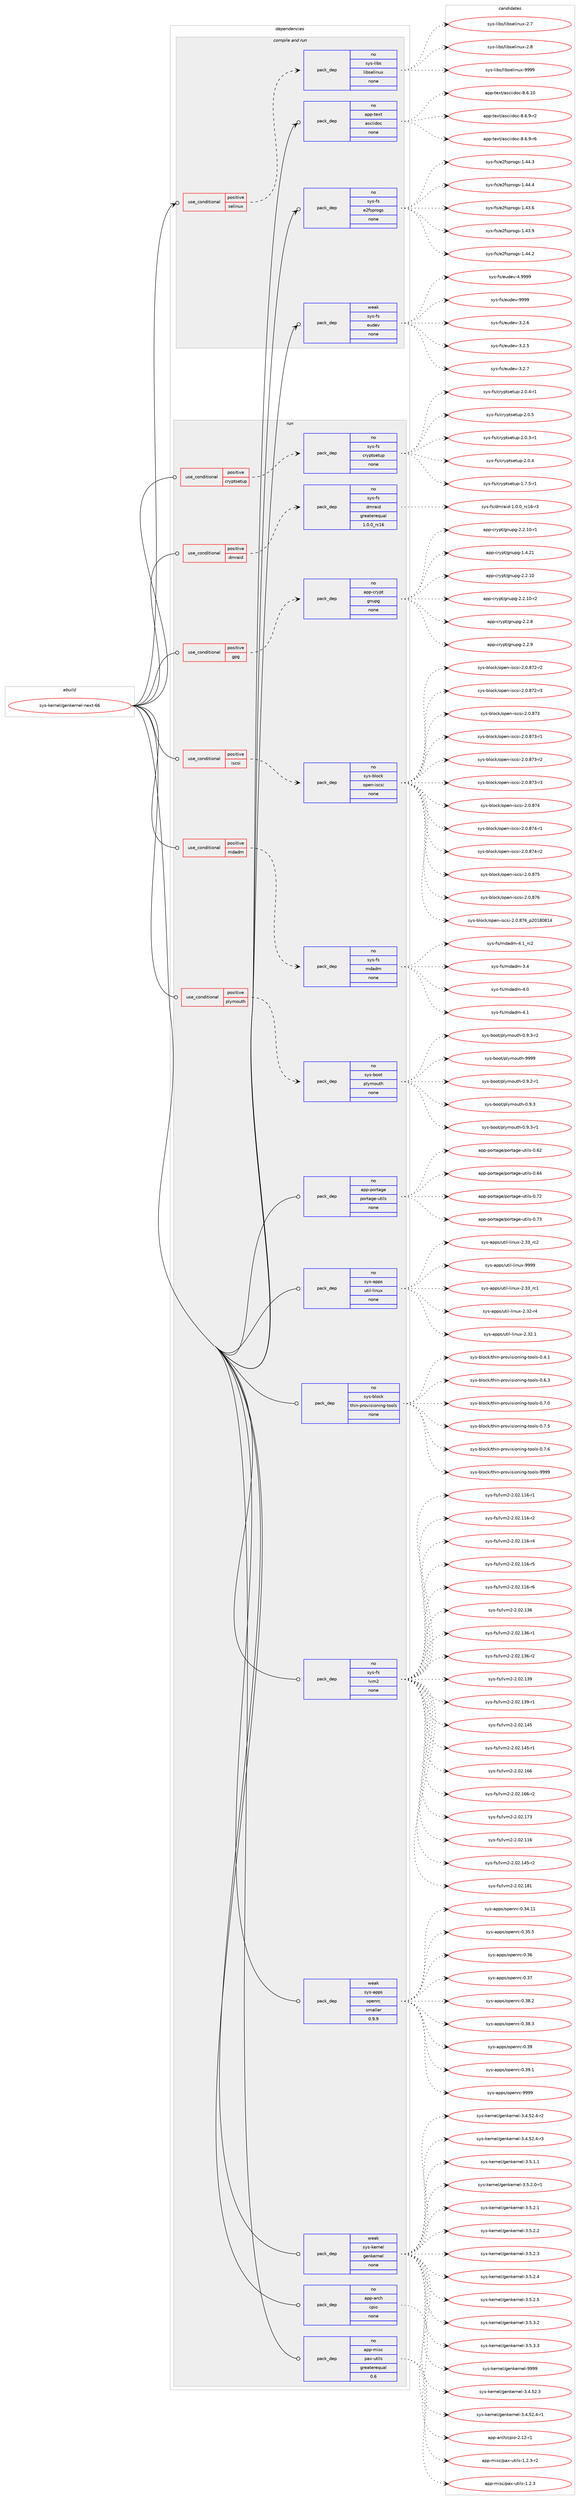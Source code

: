 digraph prolog {

# *************
# Graph options
# *************

newrank=true;
concentrate=true;
compound=true;
graph [rankdir=LR,fontname=Helvetica,fontsize=10,ranksep=1.5];#, ranksep=2.5, nodesep=0.2];
edge  [arrowhead=vee];
node  [fontname=Helvetica,fontsize=10];

# **********
# The ebuild
# **********

subgraph cluster_leftcol {
color=gray;
rank=same;
label=<<i>ebuild</i>>;
id [label="sys-kernel/genkernel-next-66", color=red, width=4, href="../sys-kernel/genkernel-next-66.svg"];
}

# ****************
# The dependencies
# ****************

subgraph cluster_midcol {
color=gray;
label=<<i>dependencies</i>>;
subgraph cluster_compile {
fillcolor="#eeeeee";
style=filled;
label=<<i>compile</i>>;
}
subgraph cluster_compileandrun {
fillcolor="#eeeeee";
style=filled;
label=<<i>compile and run</i>>;
subgraph cond1505 {
dependency8154 [label=<<TABLE BORDER="0" CELLBORDER="1" CELLSPACING="0" CELLPADDING="4"><TR><TD ROWSPAN="3" CELLPADDING="10">use_conditional</TD></TR><TR><TD>positive</TD></TR><TR><TD>selinux</TD></TR></TABLE>>, shape=none, color=red];
subgraph pack6444 {
dependency8155 [label=<<TABLE BORDER="0" CELLBORDER="1" CELLSPACING="0" CELLPADDING="4" WIDTH="220"><TR><TD ROWSPAN="6" CELLPADDING="30">pack_dep</TD></TR><TR><TD WIDTH="110">no</TD></TR><TR><TD>sys-libs</TD></TR><TR><TD>libselinux</TD></TR><TR><TD>none</TD></TR><TR><TD></TD></TR></TABLE>>, shape=none, color=blue];
}
dependency8154:e -> dependency8155:w [weight=20,style="dashed",arrowhead="vee"];
}
id:e -> dependency8154:w [weight=20,style="solid",arrowhead="odotvee"];
subgraph pack6445 {
dependency8156 [label=<<TABLE BORDER="0" CELLBORDER="1" CELLSPACING="0" CELLPADDING="4" WIDTH="220"><TR><TD ROWSPAN="6" CELLPADDING="30">pack_dep</TD></TR><TR><TD WIDTH="110">no</TD></TR><TR><TD>app-text</TD></TR><TR><TD>asciidoc</TD></TR><TR><TD>none</TD></TR><TR><TD></TD></TR></TABLE>>, shape=none, color=blue];
}
id:e -> dependency8156:w [weight=20,style="solid",arrowhead="odotvee"];
subgraph pack6446 {
dependency8157 [label=<<TABLE BORDER="0" CELLBORDER="1" CELLSPACING="0" CELLPADDING="4" WIDTH="220"><TR><TD ROWSPAN="6" CELLPADDING="30">pack_dep</TD></TR><TR><TD WIDTH="110">no</TD></TR><TR><TD>sys-fs</TD></TR><TR><TD>e2fsprogs</TD></TR><TR><TD>none</TD></TR><TR><TD></TD></TR></TABLE>>, shape=none, color=blue];
}
id:e -> dependency8157:w [weight=20,style="solid",arrowhead="odotvee"];
subgraph pack6447 {
dependency8158 [label=<<TABLE BORDER="0" CELLBORDER="1" CELLSPACING="0" CELLPADDING="4" WIDTH="220"><TR><TD ROWSPAN="6" CELLPADDING="30">pack_dep</TD></TR><TR><TD WIDTH="110">weak</TD></TR><TR><TD>sys-fs</TD></TR><TR><TD>eudev</TD></TR><TR><TD>none</TD></TR><TR><TD></TD></TR></TABLE>>, shape=none, color=blue];
}
id:e -> dependency8158:w [weight=20,style="solid",arrowhead="odotvee"];
}
subgraph cluster_run {
fillcolor="#eeeeee";
style=filled;
label=<<i>run</i>>;
subgraph cond1506 {
dependency8159 [label=<<TABLE BORDER="0" CELLBORDER="1" CELLSPACING="0" CELLPADDING="4"><TR><TD ROWSPAN="3" CELLPADDING="10">use_conditional</TD></TR><TR><TD>positive</TD></TR><TR><TD>cryptsetup</TD></TR></TABLE>>, shape=none, color=red];
subgraph pack6448 {
dependency8160 [label=<<TABLE BORDER="0" CELLBORDER="1" CELLSPACING="0" CELLPADDING="4" WIDTH="220"><TR><TD ROWSPAN="6" CELLPADDING="30">pack_dep</TD></TR><TR><TD WIDTH="110">no</TD></TR><TR><TD>sys-fs</TD></TR><TR><TD>cryptsetup</TD></TR><TR><TD>none</TD></TR><TR><TD></TD></TR></TABLE>>, shape=none, color=blue];
}
dependency8159:e -> dependency8160:w [weight=20,style="dashed",arrowhead="vee"];
}
id:e -> dependency8159:w [weight=20,style="solid",arrowhead="odot"];
subgraph cond1507 {
dependency8161 [label=<<TABLE BORDER="0" CELLBORDER="1" CELLSPACING="0" CELLPADDING="4"><TR><TD ROWSPAN="3" CELLPADDING="10">use_conditional</TD></TR><TR><TD>positive</TD></TR><TR><TD>dmraid</TD></TR></TABLE>>, shape=none, color=red];
subgraph pack6449 {
dependency8162 [label=<<TABLE BORDER="0" CELLBORDER="1" CELLSPACING="0" CELLPADDING="4" WIDTH="220"><TR><TD ROWSPAN="6" CELLPADDING="30">pack_dep</TD></TR><TR><TD WIDTH="110">no</TD></TR><TR><TD>sys-fs</TD></TR><TR><TD>dmraid</TD></TR><TR><TD>greaterequal</TD></TR><TR><TD>1.0.0_rc16</TD></TR></TABLE>>, shape=none, color=blue];
}
dependency8161:e -> dependency8162:w [weight=20,style="dashed",arrowhead="vee"];
}
id:e -> dependency8161:w [weight=20,style="solid",arrowhead="odot"];
subgraph cond1508 {
dependency8163 [label=<<TABLE BORDER="0" CELLBORDER="1" CELLSPACING="0" CELLPADDING="4"><TR><TD ROWSPAN="3" CELLPADDING="10">use_conditional</TD></TR><TR><TD>positive</TD></TR><TR><TD>gpg</TD></TR></TABLE>>, shape=none, color=red];
subgraph pack6450 {
dependency8164 [label=<<TABLE BORDER="0" CELLBORDER="1" CELLSPACING="0" CELLPADDING="4" WIDTH="220"><TR><TD ROWSPAN="6" CELLPADDING="30">pack_dep</TD></TR><TR><TD WIDTH="110">no</TD></TR><TR><TD>app-crypt</TD></TR><TR><TD>gnupg</TD></TR><TR><TD>none</TD></TR><TR><TD></TD></TR></TABLE>>, shape=none, color=blue];
}
dependency8163:e -> dependency8164:w [weight=20,style="dashed",arrowhead="vee"];
}
id:e -> dependency8163:w [weight=20,style="solid",arrowhead="odot"];
subgraph cond1509 {
dependency8165 [label=<<TABLE BORDER="0" CELLBORDER="1" CELLSPACING="0" CELLPADDING="4"><TR><TD ROWSPAN="3" CELLPADDING="10">use_conditional</TD></TR><TR><TD>positive</TD></TR><TR><TD>iscsi</TD></TR></TABLE>>, shape=none, color=red];
subgraph pack6451 {
dependency8166 [label=<<TABLE BORDER="0" CELLBORDER="1" CELLSPACING="0" CELLPADDING="4" WIDTH="220"><TR><TD ROWSPAN="6" CELLPADDING="30">pack_dep</TD></TR><TR><TD WIDTH="110">no</TD></TR><TR><TD>sys-block</TD></TR><TR><TD>open-iscsi</TD></TR><TR><TD>none</TD></TR><TR><TD></TD></TR></TABLE>>, shape=none, color=blue];
}
dependency8165:e -> dependency8166:w [weight=20,style="dashed",arrowhead="vee"];
}
id:e -> dependency8165:w [weight=20,style="solid",arrowhead="odot"];
subgraph cond1510 {
dependency8167 [label=<<TABLE BORDER="0" CELLBORDER="1" CELLSPACING="0" CELLPADDING="4"><TR><TD ROWSPAN="3" CELLPADDING="10">use_conditional</TD></TR><TR><TD>positive</TD></TR><TR><TD>mdadm</TD></TR></TABLE>>, shape=none, color=red];
subgraph pack6452 {
dependency8168 [label=<<TABLE BORDER="0" CELLBORDER="1" CELLSPACING="0" CELLPADDING="4" WIDTH="220"><TR><TD ROWSPAN="6" CELLPADDING="30">pack_dep</TD></TR><TR><TD WIDTH="110">no</TD></TR><TR><TD>sys-fs</TD></TR><TR><TD>mdadm</TD></TR><TR><TD>none</TD></TR><TR><TD></TD></TR></TABLE>>, shape=none, color=blue];
}
dependency8167:e -> dependency8168:w [weight=20,style="dashed",arrowhead="vee"];
}
id:e -> dependency8167:w [weight=20,style="solid",arrowhead="odot"];
subgraph cond1511 {
dependency8169 [label=<<TABLE BORDER="0" CELLBORDER="1" CELLSPACING="0" CELLPADDING="4"><TR><TD ROWSPAN="3" CELLPADDING="10">use_conditional</TD></TR><TR><TD>positive</TD></TR><TR><TD>plymouth</TD></TR></TABLE>>, shape=none, color=red];
subgraph pack6453 {
dependency8170 [label=<<TABLE BORDER="0" CELLBORDER="1" CELLSPACING="0" CELLPADDING="4" WIDTH="220"><TR><TD ROWSPAN="6" CELLPADDING="30">pack_dep</TD></TR><TR><TD WIDTH="110">no</TD></TR><TR><TD>sys-boot</TD></TR><TR><TD>plymouth</TD></TR><TR><TD>none</TD></TR><TR><TD></TD></TR></TABLE>>, shape=none, color=blue];
}
dependency8169:e -> dependency8170:w [weight=20,style="dashed",arrowhead="vee"];
}
id:e -> dependency8169:w [weight=20,style="solid",arrowhead="odot"];
subgraph pack6454 {
dependency8171 [label=<<TABLE BORDER="0" CELLBORDER="1" CELLSPACING="0" CELLPADDING="4" WIDTH="220"><TR><TD ROWSPAN="6" CELLPADDING="30">pack_dep</TD></TR><TR><TD WIDTH="110">no</TD></TR><TR><TD>app-arch</TD></TR><TR><TD>cpio</TD></TR><TR><TD>none</TD></TR><TR><TD></TD></TR></TABLE>>, shape=none, color=blue];
}
id:e -> dependency8171:w [weight=20,style="solid",arrowhead="odot"];
subgraph pack6455 {
dependency8172 [label=<<TABLE BORDER="0" CELLBORDER="1" CELLSPACING="0" CELLPADDING="4" WIDTH="220"><TR><TD ROWSPAN="6" CELLPADDING="30">pack_dep</TD></TR><TR><TD WIDTH="110">no</TD></TR><TR><TD>app-misc</TD></TR><TR><TD>pax-utils</TD></TR><TR><TD>greaterequal</TD></TR><TR><TD>0.6</TD></TR></TABLE>>, shape=none, color=blue];
}
id:e -> dependency8172:w [weight=20,style="solid",arrowhead="odot"];
subgraph pack6456 {
dependency8173 [label=<<TABLE BORDER="0" CELLBORDER="1" CELLSPACING="0" CELLPADDING="4" WIDTH="220"><TR><TD ROWSPAN="6" CELLPADDING="30">pack_dep</TD></TR><TR><TD WIDTH="110">no</TD></TR><TR><TD>app-portage</TD></TR><TR><TD>portage-utils</TD></TR><TR><TD>none</TD></TR><TR><TD></TD></TR></TABLE>>, shape=none, color=blue];
}
id:e -> dependency8173:w [weight=20,style="solid",arrowhead="odot"];
subgraph pack6457 {
dependency8174 [label=<<TABLE BORDER="0" CELLBORDER="1" CELLSPACING="0" CELLPADDING="4" WIDTH="220"><TR><TD ROWSPAN="6" CELLPADDING="30">pack_dep</TD></TR><TR><TD WIDTH="110">no</TD></TR><TR><TD>sys-apps</TD></TR><TR><TD>util-linux</TD></TR><TR><TD>none</TD></TR><TR><TD></TD></TR></TABLE>>, shape=none, color=blue];
}
id:e -> dependency8174:w [weight=20,style="solid",arrowhead="odot"];
subgraph pack6458 {
dependency8175 [label=<<TABLE BORDER="0" CELLBORDER="1" CELLSPACING="0" CELLPADDING="4" WIDTH="220"><TR><TD ROWSPAN="6" CELLPADDING="30">pack_dep</TD></TR><TR><TD WIDTH="110">no</TD></TR><TR><TD>sys-block</TD></TR><TR><TD>thin-provisioning-tools</TD></TR><TR><TD>none</TD></TR><TR><TD></TD></TR></TABLE>>, shape=none, color=blue];
}
id:e -> dependency8175:w [weight=20,style="solid",arrowhead="odot"];
subgraph pack6459 {
dependency8176 [label=<<TABLE BORDER="0" CELLBORDER="1" CELLSPACING="0" CELLPADDING="4" WIDTH="220"><TR><TD ROWSPAN="6" CELLPADDING="30">pack_dep</TD></TR><TR><TD WIDTH="110">no</TD></TR><TR><TD>sys-fs</TD></TR><TR><TD>lvm2</TD></TR><TR><TD>none</TD></TR><TR><TD></TD></TR></TABLE>>, shape=none, color=blue];
}
id:e -> dependency8176:w [weight=20,style="solid",arrowhead="odot"];
subgraph pack6460 {
dependency8177 [label=<<TABLE BORDER="0" CELLBORDER="1" CELLSPACING="0" CELLPADDING="4" WIDTH="220"><TR><TD ROWSPAN="6" CELLPADDING="30">pack_dep</TD></TR><TR><TD WIDTH="110">weak</TD></TR><TR><TD>sys-apps</TD></TR><TR><TD>openrc</TD></TR><TR><TD>smaller</TD></TR><TR><TD>0.9.9</TD></TR></TABLE>>, shape=none, color=blue];
}
id:e -> dependency8177:w [weight=20,style="solid",arrowhead="odot"];
subgraph pack6461 {
dependency8178 [label=<<TABLE BORDER="0" CELLBORDER="1" CELLSPACING="0" CELLPADDING="4" WIDTH="220"><TR><TD ROWSPAN="6" CELLPADDING="30">pack_dep</TD></TR><TR><TD WIDTH="110">weak</TD></TR><TR><TD>sys-kernel</TD></TR><TR><TD>genkernel</TD></TR><TR><TD>none</TD></TR><TR><TD></TD></TR></TABLE>>, shape=none, color=blue];
}
id:e -> dependency8178:w [weight=20,style="solid",arrowhead="odot"];
}
}

# **************
# The candidates
# **************

subgraph cluster_choices {
rank=same;
color=gray;
label=<<i>candidates</i>>;

subgraph choice6444 {
color=black;
nodesep=1;
choice1151211154510810598115471081059811510110810511011712045504655 [label="sys-libs/libselinux-2.7", color=red, width=4,href="../sys-libs/libselinux-2.7.svg"];
choice1151211154510810598115471081059811510110810511011712045504656 [label="sys-libs/libselinux-2.8", color=red, width=4,href="../sys-libs/libselinux-2.8.svg"];
choice115121115451081059811547108105981151011081051101171204557575757 [label="sys-libs/libselinux-9999", color=red, width=4,href="../sys-libs/libselinux-9999.svg"];
dependency8155:e -> choice1151211154510810598115471081059811510110810511011712045504655:w [style=dotted,weight="100"];
dependency8155:e -> choice1151211154510810598115471081059811510110810511011712045504656:w [style=dotted,weight="100"];
dependency8155:e -> choice115121115451081059811547108105981151011081051101171204557575757:w [style=dotted,weight="100"];
}
subgraph choice6445 {
color=black;
nodesep=1;
choice97112112451161011201164797115991051051001119945564654464948 [label="app-text/asciidoc-8.6.10", color=red, width=4,href="../app-text/asciidoc-8.6.10.svg"];
choice9711211245116101120116479711599105105100111994556465446574511450 [label="app-text/asciidoc-8.6.9-r2", color=red, width=4,href="../app-text/asciidoc-8.6.9-r2.svg"];
choice9711211245116101120116479711599105105100111994556465446574511454 [label="app-text/asciidoc-8.6.9-r6", color=red, width=4,href="../app-text/asciidoc-8.6.9-r6.svg"];
dependency8156:e -> choice97112112451161011201164797115991051051001119945564654464948:w [style=dotted,weight="100"];
dependency8156:e -> choice9711211245116101120116479711599105105100111994556465446574511450:w [style=dotted,weight="100"];
dependency8156:e -> choice9711211245116101120116479711599105105100111994556465446574511454:w [style=dotted,weight="100"];
}
subgraph choice6446 {
color=black;
nodesep=1;
choice11512111545102115471015010211511211411110311545494652514654 [label="sys-fs/e2fsprogs-1.43.6", color=red, width=4,href="../sys-fs/e2fsprogs-1.43.6.svg"];
choice11512111545102115471015010211511211411110311545494652514657 [label="sys-fs/e2fsprogs-1.43.9", color=red, width=4,href="../sys-fs/e2fsprogs-1.43.9.svg"];
choice11512111545102115471015010211511211411110311545494652524650 [label="sys-fs/e2fsprogs-1.44.2", color=red, width=4,href="../sys-fs/e2fsprogs-1.44.2.svg"];
choice11512111545102115471015010211511211411110311545494652524651 [label="sys-fs/e2fsprogs-1.44.3", color=red, width=4,href="../sys-fs/e2fsprogs-1.44.3.svg"];
choice11512111545102115471015010211511211411110311545494652524652 [label="sys-fs/e2fsprogs-1.44.4", color=red, width=4,href="../sys-fs/e2fsprogs-1.44.4.svg"];
dependency8157:e -> choice11512111545102115471015010211511211411110311545494652514654:w [style=dotted,weight="100"];
dependency8157:e -> choice11512111545102115471015010211511211411110311545494652514657:w [style=dotted,weight="100"];
dependency8157:e -> choice11512111545102115471015010211511211411110311545494652524650:w [style=dotted,weight="100"];
dependency8157:e -> choice11512111545102115471015010211511211411110311545494652524651:w [style=dotted,weight="100"];
dependency8157:e -> choice11512111545102115471015010211511211411110311545494652524652:w [style=dotted,weight="100"];
}
subgraph choice6447 {
color=black;
nodesep=1;
choice1151211154510211547101117100101118455146504654 [label="sys-fs/eudev-3.2.6", color=red, width=4,href="../sys-fs/eudev-3.2.6.svg"];
choice1151211154510211547101117100101118455146504653 [label="sys-fs/eudev-3.2.5", color=red, width=4,href="../sys-fs/eudev-3.2.5.svg"];
choice1151211154510211547101117100101118455146504655 [label="sys-fs/eudev-3.2.7", color=red, width=4,href="../sys-fs/eudev-3.2.7.svg"];
choice115121115451021154710111710010111845524657575757 [label="sys-fs/eudev-4.9999", color=red, width=4,href="../sys-fs/eudev-4.9999.svg"];
choice11512111545102115471011171001011184557575757 [label="sys-fs/eudev-9999", color=red, width=4,href="../sys-fs/eudev-9999.svg"];
dependency8158:e -> choice1151211154510211547101117100101118455146504654:w [style=dotted,weight="100"];
dependency8158:e -> choice1151211154510211547101117100101118455146504653:w [style=dotted,weight="100"];
dependency8158:e -> choice1151211154510211547101117100101118455146504655:w [style=dotted,weight="100"];
dependency8158:e -> choice115121115451021154710111710010111845524657575757:w [style=dotted,weight="100"];
dependency8158:e -> choice11512111545102115471011171001011184557575757:w [style=dotted,weight="100"];
}
subgraph choice6448 {
color=black;
nodesep=1;
choice1151211154510211547991141211121161151011161171124550464846514511449 [label="sys-fs/cryptsetup-2.0.3-r1", color=red, width=4,href="../sys-fs/cryptsetup-2.0.3-r1.svg"];
choice115121115451021154799114121112116115101116117112455046484652 [label="sys-fs/cryptsetup-2.0.4", color=red, width=4,href="../sys-fs/cryptsetup-2.0.4.svg"];
choice1151211154510211547991141211121161151011161171124549465546534511449 [label="sys-fs/cryptsetup-1.7.5-r1", color=red, width=4,href="../sys-fs/cryptsetup-1.7.5-r1.svg"];
choice1151211154510211547991141211121161151011161171124550464846524511449 [label="sys-fs/cryptsetup-2.0.4-r1", color=red, width=4,href="../sys-fs/cryptsetup-2.0.4-r1.svg"];
choice115121115451021154799114121112116115101116117112455046484653 [label="sys-fs/cryptsetup-2.0.5", color=red, width=4,href="../sys-fs/cryptsetup-2.0.5.svg"];
dependency8160:e -> choice1151211154510211547991141211121161151011161171124550464846514511449:w [style=dotted,weight="100"];
dependency8160:e -> choice115121115451021154799114121112116115101116117112455046484652:w [style=dotted,weight="100"];
dependency8160:e -> choice1151211154510211547991141211121161151011161171124549465546534511449:w [style=dotted,weight="100"];
dependency8160:e -> choice1151211154510211547991141211121161151011161171124550464846524511449:w [style=dotted,weight="100"];
dependency8160:e -> choice115121115451021154799114121112116115101116117112455046484653:w [style=dotted,weight="100"];
}
subgraph choice6449 {
color=black;
nodesep=1;
choice115121115451021154710010911497105100454946484648951149949544511451 [label="sys-fs/dmraid-1.0.0_rc16-r3", color=red, width=4,href="../sys-fs/dmraid-1.0.0_rc16-r3.svg"];
dependency8162:e -> choice115121115451021154710010911497105100454946484648951149949544511451:w [style=dotted,weight="100"];
}
subgraph choice6450 {
color=black;
nodesep=1;
choice97112112459911412111211647103110117112103455046504649484511449 [label="app-crypt/gnupg-2.2.10-r1", color=red, width=4,href="../app-crypt/gnupg-2.2.10-r1.svg"];
choice9711211245991141211121164710311011711210345494652465049 [label="app-crypt/gnupg-1.4.21", color=red, width=4,href="../app-crypt/gnupg-1.4.21.svg"];
choice9711211245991141211121164710311011711210345504650464948 [label="app-crypt/gnupg-2.2.10", color=red, width=4,href="../app-crypt/gnupg-2.2.10.svg"];
choice97112112459911412111211647103110117112103455046504649484511450 [label="app-crypt/gnupg-2.2.10-r2", color=red, width=4,href="../app-crypt/gnupg-2.2.10-r2.svg"];
choice97112112459911412111211647103110117112103455046504656 [label="app-crypt/gnupg-2.2.8", color=red, width=4,href="../app-crypt/gnupg-2.2.8.svg"];
choice97112112459911412111211647103110117112103455046504657 [label="app-crypt/gnupg-2.2.9", color=red, width=4,href="../app-crypt/gnupg-2.2.9.svg"];
dependency8164:e -> choice97112112459911412111211647103110117112103455046504649484511449:w [style=dotted,weight="100"];
dependency8164:e -> choice9711211245991141211121164710311011711210345494652465049:w [style=dotted,weight="100"];
dependency8164:e -> choice9711211245991141211121164710311011711210345504650464948:w [style=dotted,weight="100"];
dependency8164:e -> choice97112112459911412111211647103110117112103455046504649484511450:w [style=dotted,weight="100"];
dependency8164:e -> choice97112112459911412111211647103110117112103455046504656:w [style=dotted,weight="100"];
dependency8164:e -> choice97112112459911412111211647103110117112103455046504657:w [style=dotted,weight="100"];
}
subgraph choice6451 {
color=black;
nodesep=1;
choice11512111545981081119910747111112101110451051159911510545504648465655504511450 [label="sys-block/open-iscsi-2.0.872-r2", color=red, width=4,href="../sys-block/open-iscsi-2.0.872-r2.svg"];
choice11512111545981081119910747111112101110451051159911510545504648465655504511451 [label="sys-block/open-iscsi-2.0.872-r3", color=red, width=4,href="../sys-block/open-iscsi-2.0.872-r3.svg"];
choice1151211154598108111991074711111210111045105115991151054550464846565551 [label="sys-block/open-iscsi-2.0.873", color=red, width=4,href="../sys-block/open-iscsi-2.0.873.svg"];
choice11512111545981081119910747111112101110451051159911510545504648465655514511449 [label="sys-block/open-iscsi-2.0.873-r1", color=red, width=4,href="../sys-block/open-iscsi-2.0.873-r1.svg"];
choice11512111545981081119910747111112101110451051159911510545504648465655514511450 [label="sys-block/open-iscsi-2.0.873-r2", color=red, width=4,href="../sys-block/open-iscsi-2.0.873-r2.svg"];
choice11512111545981081119910747111112101110451051159911510545504648465655514511451 [label="sys-block/open-iscsi-2.0.873-r3", color=red, width=4,href="../sys-block/open-iscsi-2.0.873-r3.svg"];
choice1151211154598108111991074711111210111045105115991151054550464846565552 [label="sys-block/open-iscsi-2.0.874", color=red, width=4,href="../sys-block/open-iscsi-2.0.874.svg"];
choice11512111545981081119910747111112101110451051159911510545504648465655524511449 [label="sys-block/open-iscsi-2.0.874-r1", color=red, width=4,href="../sys-block/open-iscsi-2.0.874-r1.svg"];
choice11512111545981081119910747111112101110451051159911510545504648465655524511450 [label="sys-block/open-iscsi-2.0.874-r2", color=red, width=4,href="../sys-block/open-iscsi-2.0.874-r2.svg"];
choice1151211154598108111991074711111210111045105115991151054550464846565553 [label="sys-block/open-iscsi-2.0.875", color=red, width=4,href="../sys-block/open-iscsi-2.0.875.svg"];
choice1151211154598108111991074711111210111045105115991151054550464846565554 [label="sys-block/open-iscsi-2.0.876", color=red, width=4,href="../sys-block/open-iscsi-2.0.876.svg"];
choice1151211154598108111991074711111210111045105115991151054550464846565554951125048495648564952 [label="sys-block/open-iscsi-2.0.876_p20180814", color=red, width=4,href="../sys-block/open-iscsi-2.0.876_p20180814.svg"];
dependency8166:e -> choice11512111545981081119910747111112101110451051159911510545504648465655504511450:w [style=dotted,weight="100"];
dependency8166:e -> choice11512111545981081119910747111112101110451051159911510545504648465655504511451:w [style=dotted,weight="100"];
dependency8166:e -> choice1151211154598108111991074711111210111045105115991151054550464846565551:w [style=dotted,weight="100"];
dependency8166:e -> choice11512111545981081119910747111112101110451051159911510545504648465655514511449:w [style=dotted,weight="100"];
dependency8166:e -> choice11512111545981081119910747111112101110451051159911510545504648465655514511450:w [style=dotted,weight="100"];
dependency8166:e -> choice11512111545981081119910747111112101110451051159911510545504648465655514511451:w [style=dotted,weight="100"];
dependency8166:e -> choice1151211154598108111991074711111210111045105115991151054550464846565552:w [style=dotted,weight="100"];
dependency8166:e -> choice11512111545981081119910747111112101110451051159911510545504648465655524511449:w [style=dotted,weight="100"];
dependency8166:e -> choice11512111545981081119910747111112101110451051159911510545504648465655524511450:w [style=dotted,weight="100"];
dependency8166:e -> choice1151211154598108111991074711111210111045105115991151054550464846565553:w [style=dotted,weight="100"];
dependency8166:e -> choice1151211154598108111991074711111210111045105115991151054550464846565554:w [style=dotted,weight="100"];
dependency8166:e -> choice1151211154598108111991074711111210111045105115991151054550464846565554951125048495648564952:w [style=dotted,weight="100"];
}
subgraph choice6452 {
color=black;
nodesep=1;
choice11512111545102115471091009710010945524649951149950 [label="sys-fs/mdadm-4.1_rc2", color=red, width=4,href="../sys-fs/mdadm-4.1_rc2.svg"];
choice11512111545102115471091009710010945514652 [label="sys-fs/mdadm-3.4", color=red, width=4,href="../sys-fs/mdadm-3.4.svg"];
choice11512111545102115471091009710010945524648 [label="sys-fs/mdadm-4.0", color=red, width=4,href="../sys-fs/mdadm-4.0.svg"];
choice11512111545102115471091009710010945524649 [label="sys-fs/mdadm-4.1", color=red, width=4,href="../sys-fs/mdadm-4.1.svg"];
dependency8168:e -> choice11512111545102115471091009710010945524649951149950:w [style=dotted,weight="100"];
dependency8168:e -> choice11512111545102115471091009710010945514652:w [style=dotted,weight="100"];
dependency8168:e -> choice11512111545102115471091009710010945524648:w [style=dotted,weight="100"];
dependency8168:e -> choice11512111545102115471091009710010945524649:w [style=dotted,weight="100"];
}
subgraph choice6453 {
color=black;
nodesep=1;
choice1151211154598111111116471121081211091111171161044548465746504511449 [label="sys-boot/plymouth-0.9.2-r1", color=red, width=4,href="../sys-boot/plymouth-0.9.2-r1.svg"];
choice115121115459811111111647112108121109111117116104454846574651 [label="sys-boot/plymouth-0.9.3", color=red, width=4,href="../sys-boot/plymouth-0.9.3.svg"];
choice1151211154598111111116471121081211091111171161044548465746514511449 [label="sys-boot/plymouth-0.9.3-r1", color=red, width=4,href="../sys-boot/plymouth-0.9.3-r1.svg"];
choice1151211154598111111116471121081211091111171161044548465746514511450 [label="sys-boot/plymouth-0.9.3-r2", color=red, width=4,href="../sys-boot/plymouth-0.9.3-r2.svg"];
choice1151211154598111111116471121081211091111171161044557575757 [label="sys-boot/plymouth-9999", color=red, width=4,href="../sys-boot/plymouth-9999.svg"];
dependency8170:e -> choice1151211154598111111116471121081211091111171161044548465746504511449:w [style=dotted,weight="100"];
dependency8170:e -> choice115121115459811111111647112108121109111117116104454846574651:w [style=dotted,weight="100"];
dependency8170:e -> choice1151211154598111111116471121081211091111171161044548465746514511449:w [style=dotted,weight="100"];
dependency8170:e -> choice1151211154598111111116471121081211091111171161044548465746514511450:w [style=dotted,weight="100"];
dependency8170:e -> choice1151211154598111111116471121081211091111171161044557575757:w [style=dotted,weight="100"];
}
subgraph choice6454 {
color=black;
nodesep=1;
choice97112112459711499104479911210511145504649504511449 [label="app-arch/cpio-2.12-r1", color=red, width=4,href="../app-arch/cpio-2.12-r1.svg"];
dependency8171:e -> choice97112112459711499104479911210511145504649504511449:w [style=dotted,weight="100"];
}
subgraph choice6455 {
color=black;
nodesep=1;
choice971121124510910511599471129712045117116105108115454946504651 [label="app-misc/pax-utils-1.2.3", color=red, width=4,href="../app-misc/pax-utils-1.2.3.svg"];
choice9711211245109105115994711297120451171161051081154549465046514511450 [label="app-misc/pax-utils-1.2.3-r2", color=red, width=4,href="../app-misc/pax-utils-1.2.3-r2.svg"];
dependency8172:e -> choice971121124510910511599471129712045117116105108115454946504651:w [style=dotted,weight="100"];
dependency8172:e -> choice9711211245109105115994711297120451171161051081154549465046514511450:w [style=dotted,weight="100"];
}
subgraph choice6456 {
color=black;
nodesep=1;
choice9711211245112111114116971031014711211111411697103101451171161051081154548465450 [label="app-portage/portage-utils-0.62", color=red, width=4,href="../app-portage/portage-utils-0.62.svg"];
choice9711211245112111114116971031014711211111411697103101451171161051081154548465452 [label="app-portage/portage-utils-0.64", color=red, width=4,href="../app-portage/portage-utils-0.64.svg"];
choice9711211245112111114116971031014711211111411697103101451171161051081154548465550 [label="app-portage/portage-utils-0.72", color=red, width=4,href="../app-portage/portage-utils-0.72.svg"];
choice9711211245112111114116971031014711211111411697103101451171161051081154548465551 [label="app-portage/portage-utils-0.73", color=red, width=4,href="../app-portage/portage-utils-0.73.svg"];
dependency8173:e -> choice9711211245112111114116971031014711211111411697103101451171161051081154548465450:w [style=dotted,weight="100"];
dependency8173:e -> choice9711211245112111114116971031014711211111411697103101451171161051081154548465452:w [style=dotted,weight="100"];
dependency8173:e -> choice9711211245112111114116971031014711211111411697103101451171161051081154548465550:w [style=dotted,weight="100"];
dependency8173:e -> choice9711211245112111114116971031014711211111411697103101451171161051081154548465551:w [style=dotted,weight="100"];
}
subgraph choice6457 {
color=black;
nodesep=1;
choice115121115459711211211547117116105108451081051101171204550465151951149949 [label="sys-apps/util-linux-2.33_rc1", color=red, width=4,href="../sys-apps/util-linux-2.33_rc1.svg"];
choice1151211154597112112115471171161051084510810511011712045504651504511452 [label="sys-apps/util-linux-2.32-r4", color=red, width=4,href="../sys-apps/util-linux-2.32-r4.svg"];
choice1151211154597112112115471171161051084510810511011712045504651504649 [label="sys-apps/util-linux-2.32.1", color=red, width=4,href="../sys-apps/util-linux-2.32.1.svg"];
choice115121115459711211211547117116105108451081051101171204550465151951149950 [label="sys-apps/util-linux-2.33_rc2", color=red, width=4,href="../sys-apps/util-linux-2.33_rc2.svg"];
choice115121115459711211211547117116105108451081051101171204557575757 [label="sys-apps/util-linux-9999", color=red, width=4,href="../sys-apps/util-linux-9999.svg"];
dependency8174:e -> choice115121115459711211211547117116105108451081051101171204550465151951149949:w [style=dotted,weight="100"];
dependency8174:e -> choice1151211154597112112115471171161051084510810511011712045504651504511452:w [style=dotted,weight="100"];
dependency8174:e -> choice1151211154597112112115471171161051084510810511011712045504651504649:w [style=dotted,weight="100"];
dependency8174:e -> choice115121115459711211211547117116105108451081051101171204550465151951149950:w [style=dotted,weight="100"];
dependency8174:e -> choice115121115459711211211547117116105108451081051101171204557575757:w [style=dotted,weight="100"];
}
subgraph choice6458 {
color=black;
nodesep=1;
choice115121115459810811199107471161041051104511211411111810511510511111010511010345116111111108115454846524649 [label="sys-block/thin-provisioning-tools-0.4.1", color=red, width=4,href="../sys-block/thin-provisioning-tools-0.4.1.svg"];
choice115121115459810811199107471161041051104511211411111810511510511111010511010345116111111108115454846544651 [label="sys-block/thin-provisioning-tools-0.6.3", color=red, width=4,href="../sys-block/thin-provisioning-tools-0.6.3.svg"];
choice115121115459810811199107471161041051104511211411111810511510511111010511010345116111111108115454846554648 [label="sys-block/thin-provisioning-tools-0.7.0", color=red, width=4,href="../sys-block/thin-provisioning-tools-0.7.0.svg"];
choice115121115459810811199107471161041051104511211411111810511510511111010511010345116111111108115454846554653 [label="sys-block/thin-provisioning-tools-0.7.5", color=red, width=4,href="../sys-block/thin-provisioning-tools-0.7.5.svg"];
choice115121115459810811199107471161041051104511211411111810511510511111010511010345116111111108115454846554654 [label="sys-block/thin-provisioning-tools-0.7.6", color=red, width=4,href="../sys-block/thin-provisioning-tools-0.7.6.svg"];
choice1151211154598108111991074711610410511045112114111118105115105111110105110103451161111111081154557575757 [label="sys-block/thin-provisioning-tools-9999", color=red, width=4,href="../sys-block/thin-provisioning-tools-9999.svg"];
dependency8175:e -> choice115121115459810811199107471161041051104511211411111810511510511111010511010345116111111108115454846524649:w [style=dotted,weight="100"];
dependency8175:e -> choice115121115459810811199107471161041051104511211411111810511510511111010511010345116111111108115454846544651:w [style=dotted,weight="100"];
dependency8175:e -> choice115121115459810811199107471161041051104511211411111810511510511111010511010345116111111108115454846554648:w [style=dotted,weight="100"];
dependency8175:e -> choice115121115459810811199107471161041051104511211411111810511510511111010511010345116111111108115454846554653:w [style=dotted,weight="100"];
dependency8175:e -> choice115121115459810811199107471161041051104511211411111810511510511111010511010345116111111108115454846554654:w [style=dotted,weight="100"];
dependency8175:e -> choice1151211154598108111991074711610410511045112114111118105115105111110105110103451161111111081154557575757:w [style=dotted,weight="100"];
}
subgraph choice6459 {
color=black;
nodesep=1;
choice1151211154510211547108118109504550464850464949544511449 [label="sys-fs/lvm2-2.02.116-r1", color=red, width=4,href="../sys-fs/lvm2-2.02.116-r1.svg"];
choice1151211154510211547108118109504550464850464949544511450 [label="sys-fs/lvm2-2.02.116-r2", color=red, width=4,href="../sys-fs/lvm2-2.02.116-r2.svg"];
choice1151211154510211547108118109504550464850464949544511452 [label="sys-fs/lvm2-2.02.116-r4", color=red, width=4,href="../sys-fs/lvm2-2.02.116-r4.svg"];
choice1151211154510211547108118109504550464850464949544511453 [label="sys-fs/lvm2-2.02.116-r5", color=red, width=4,href="../sys-fs/lvm2-2.02.116-r5.svg"];
choice1151211154510211547108118109504550464850464949544511454 [label="sys-fs/lvm2-2.02.116-r6", color=red, width=4,href="../sys-fs/lvm2-2.02.116-r6.svg"];
choice115121115451021154710811810950455046485046495154 [label="sys-fs/lvm2-2.02.136", color=red, width=4,href="../sys-fs/lvm2-2.02.136.svg"];
choice1151211154510211547108118109504550464850464951544511449 [label="sys-fs/lvm2-2.02.136-r1", color=red, width=4,href="../sys-fs/lvm2-2.02.136-r1.svg"];
choice1151211154510211547108118109504550464850464951544511450 [label="sys-fs/lvm2-2.02.136-r2", color=red, width=4,href="../sys-fs/lvm2-2.02.136-r2.svg"];
choice115121115451021154710811810950455046485046495157 [label="sys-fs/lvm2-2.02.139", color=red, width=4,href="../sys-fs/lvm2-2.02.139.svg"];
choice1151211154510211547108118109504550464850464951574511449 [label="sys-fs/lvm2-2.02.139-r1", color=red, width=4,href="../sys-fs/lvm2-2.02.139-r1.svg"];
choice115121115451021154710811810950455046485046495253 [label="sys-fs/lvm2-2.02.145", color=red, width=4,href="../sys-fs/lvm2-2.02.145.svg"];
choice1151211154510211547108118109504550464850464952534511449 [label="sys-fs/lvm2-2.02.145-r1", color=red, width=4,href="../sys-fs/lvm2-2.02.145-r1.svg"];
choice115121115451021154710811810950455046485046495454 [label="sys-fs/lvm2-2.02.166", color=red, width=4,href="../sys-fs/lvm2-2.02.166.svg"];
choice1151211154510211547108118109504550464850464954544511450 [label="sys-fs/lvm2-2.02.166-r2", color=red, width=4,href="../sys-fs/lvm2-2.02.166-r2.svg"];
choice115121115451021154710811810950455046485046495551 [label="sys-fs/lvm2-2.02.173", color=red, width=4,href="../sys-fs/lvm2-2.02.173.svg"];
choice115121115451021154710811810950455046485046494954 [label="sys-fs/lvm2-2.02.116", color=red, width=4,href="../sys-fs/lvm2-2.02.116.svg"];
choice1151211154510211547108118109504550464850464952534511450 [label="sys-fs/lvm2-2.02.145-r2", color=red, width=4,href="../sys-fs/lvm2-2.02.145-r2.svg"];
choice115121115451021154710811810950455046485046495649 [label="sys-fs/lvm2-2.02.181", color=red, width=4,href="../sys-fs/lvm2-2.02.181.svg"];
dependency8176:e -> choice1151211154510211547108118109504550464850464949544511449:w [style=dotted,weight="100"];
dependency8176:e -> choice1151211154510211547108118109504550464850464949544511450:w [style=dotted,weight="100"];
dependency8176:e -> choice1151211154510211547108118109504550464850464949544511452:w [style=dotted,weight="100"];
dependency8176:e -> choice1151211154510211547108118109504550464850464949544511453:w [style=dotted,weight="100"];
dependency8176:e -> choice1151211154510211547108118109504550464850464949544511454:w [style=dotted,weight="100"];
dependency8176:e -> choice115121115451021154710811810950455046485046495154:w [style=dotted,weight="100"];
dependency8176:e -> choice1151211154510211547108118109504550464850464951544511449:w [style=dotted,weight="100"];
dependency8176:e -> choice1151211154510211547108118109504550464850464951544511450:w [style=dotted,weight="100"];
dependency8176:e -> choice115121115451021154710811810950455046485046495157:w [style=dotted,weight="100"];
dependency8176:e -> choice1151211154510211547108118109504550464850464951574511449:w [style=dotted,weight="100"];
dependency8176:e -> choice115121115451021154710811810950455046485046495253:w [style=dotted,weight="100"];
dependency8176:e -> choice1151211154510211547108118109504550464850464952534511449:w [style=dotted,weight="100"];
dependency8176:e -> choice115121115451021154710811810950455046485046495454:w [style=dotted,weight="100"];
dependency8176:e -> choice1151211154510211547108118109504550464850464954544511450:w [style=dotted,weight="100"];
dependency8176:e -> choice115121115451021154710811810950455046485046495551:w [style=dotted,weight="100"];
dependency8176:e -> choice115121115451021154710811810950455046485046494954:w [style=dotted,weight="100"];
dependency8176:e -> choice1151211154510211547108118109504550464850464952534511450:w [style=dotted,weight="100"];
dependency8176:e -> choice115121115451021154710811810950455046485046495649:w [style=dotted,weight="100"];
}
subgraph choice6460 {
color=black;
nodesep=1;
choice115121115459711211211547111112101110114994548465152464949 [label="sys-apps/openrc-0.34.11", color=red, width=4,href="../sys-apps/openrc-0.34.11.svg"];
choice1151211154597112112115471111121011101149945484651534653 [label="sys-apps/openrc-0.35.5", color=red, width=4,href="../sys-apps/openrc-0.35.5.svg"];
choice115121115459711211211547111112101110114994548465154 [label="sys-apps/openrc-0.36", color=red, width=4,href="../sys-apps/openrc-0.36.svg"];
choice115121115459711211211547111112101110114994548465155 [label="sys-apps/openrc-0.37", color=red, width=4,href="../sys-apps/openrc-0.37.svg"];
choice1151211154597112112115471111121011101149945484651564650 [label="sys-apps/openrc-0.38.2", color=red, width=4,href="../sys-apps/openrc-0.38.2.svg"];
choice1151211154597112112115471111121011101149945484651564651 [label="sys-apps/openrc-0.38.3", color=red, width=4,href="../sys-apps/openrc-0.38.3.svg"];
choice115121115459711211211547111112101110114994548465157 [label="sys-apps/openrc-0.39", color=red, width=4,href="../sys-apps/openrc-0.39.svg"];
choice1151211154597112112115471111121011101149945484651574649 [label="sys-apps/openrc-0.39.1", color=red, width=4,href="../sys-apps/openrc-0.39.1.svg"];
choice115121115459711211211547111112101110114994557575757 [label="sys-apps/openrc-9999", color=red, width=4,href="../sys-apps/openrc-9999.svg"];
dependency8177:e -> choice115121115459711211211547111112101110114994548465152464949:w [style=dotted,weight="100"];
dependency8177:e -> choice1151211154597112112115471111121011101149945484651534653:w [style=dotted,weight="100"];
dependency8177:e -> choice115121115459711211211547111112101110114994548465154:w [style=dotted,weight="100"];
dependency8177:e -> choice115121115459711211211547111112101110114994548465155:w [style=dotted,weight="100"];
dependency8177:e -> choice1151211154597112112115471111121011101149945484651564650:w [style=dotted,weight="100"];
dependency8177:e -> choice1151211154597112112115471111121011101149945484651564651:w [style=dotted,weight="100"];
dependency8177:e -> choice115121115459711211211547111112101110114994548465157:w [style=dotted,weight="100"];
dependency8177:e -> choice1151211154597112112115471111121011101149945484651574649:w [style=dotted,weight="100"];
dependency8177:e -> choice115121115459711211211547111112101110114994557575757:w [style=dotted,weight="100"];
}
subgraph choice6461 {
color=black;
nodesep=1;
choice1151211154510710111411010110847103101110107101114110101108455146524653504651 [label="sys-kernel/genkernel-3.4.52.3", color=red, width=4,href="../sys-kernel/genkernel-3.4.52.3.svg"];
choice11512111545107101114110101108471031011101071011141101011084551465246535046524511449 [label="sys-kernel/genkernel-3.4.52.4-r1", color=red, width=4,href="../sys-kernel/genkernel-3.4.52.4-r1.svg"];
choice11512111545107101114110101108471031011101071011141101011084551465246535046524511450 [label="sys-kernel/genkernel-3.4.52.4-r2", color=red, width=4,href="../sys-kernel/genkernel-3.4.52.4-r2.svg"];
choice11512111545107101114110101108471031011101071011141101011084551465246535046524511451 [label="sys-kernel/genkernel-3.4.52.4-r3", color=red, width=4,href="../sys-kernel/genkernel-3.4.52.4-r3.svg"];
choice11512111545107101114110101108471031011101071011141101011084551465346494649 [label="sys-kernel/genkernel-3.5.1.1", color=red, width=4,href="../sys-kernel/genkernel-3.5.1.1.svg"];
choice115121115451071011141101011084710310111010710111411010110845514653465046484511449 [label="sys-kernel/genkernel-3.5.2.0-r1", color=red, width=4,href="../sys-kernel/genkernel-3.5.2.0-r1.svg"];
choice11512111545107101114110101108471031011101071011141101011084551465346504649 [label="sys-kernel/genkernel-3.5.2.1", color=red, width=4,href="../sys-kernel/genkernel-3.5.2.1.svg"];
choice11512111545107101114110101108471031011101071011141101011084551465346504650 [label="sys-kernel/genkernel-3.5.2.2", color=red, width=4,href="../sys-kernel/genkernel-3.5.2.2.svg"];
choice11512111545107101114110101108471031011101071011141101011084551465346504651 [label="sys-kernel/genkernel-3.5.2.3", color=red, width=4,href="../sys-kernel/genkernel-3.5.2.3.svg"];
choice11512111545107101114110101108471031011101071011141101011084551465346504652 [label="sys-kernel/genkernel-3.5.2.4", color=red, width=4,href="../sys-kernel/genkernel-3.5.2.4.svg"];
choice11512111545107101114110101108471031011101071011141101011084551465346504653 [label="sys-kernel/genkernel-3.5.2.5", color=red, width=4,href="../sys-kernel/genkernel-3.5.2.5.svg"];
choice11512111545107101114110101108471031011101071011141101011084551465346514650 [label="sys-kernel/genkernel-3.5.3.2", color=red, width=4,href="../sys-kernel/genkernel-3.5.3.2.svg"];
choice11512111545107101114110101108471031011101071011141101011084551465346514651 [label="sys-kernel/genkernel-3.5.3.3", color=red, width=4,href="../sys-kernel/genkernel-3.5.3.3.svg"];
choice11512111545107101114110101108471031011101071011141101011084557575757 [label="sys-kernel/genkernel-9999", color=red, width=4,href="../sys-kernel/genkernel-9999.svg"];
dependency8178:e -> choice1151211154510710111411010110847103101110107101114110101108455146524653504651:w [style=dotted,weight="100"];
dependency8178:e -> choice11512111545107101114110101108471031011101071011141101011084551465246535046524511449:w [style=dotted,weight="100"];
dependency8178:e -> choice11512111545107101114110101108471031011101071011141101011084551465246535046524511450:w [style=dotted,weight="100"];
dependency8178:e -> choice11512111545107101114110101108471031011101071011141101011084551465246535046524511451:w [style=dotted,weight="100"];
dependency8178:e -> choice11512111545107101114110101108471031011101071011141101011084551465346494649:w [style=dotted,weight="100"];
dependency8178:e -> choice115121115451071011141101011084710310111010710111411010110845514653465046484511449:w [style=dotted,weight="100"];
dependency8178:e -> choice11512111545107101114110101108471031011101071011141101011084551465346504649:w [style=dotted,weight="100"];
dependency8178:e -> choice11512111545107101114110101108471031011101071011141101011084551465346504650:w [style=dotted,weight="100"];
dependency8178:e -> choice11512111545107101114110101108471031011101071011141101011084551465346504651:w [style=dotted,weight="100"];
dependency8178:e -> choice11512111545107101114110101108471031011101071011141101011084551465346504652:w [style=dotted,weight="100"];
dependency8178:e -> choice11512111545107101114110101108471031011101071011141101011084551465346504653:w [style=dotted,weight="100"];
dependency8178:e -> choice11512111545107101114110101108471031011101071011141101011084551465346514650:w [style=dotted,weight="100"];
dependency8178:e -> choice11512111545107101114110101108471031011101071011141101011084551465346514651:w [style=dotted,weight="100"];
dependency8178:e -> choice11512111545107101114110101108471031011101071011141101011084557575757:w [style=dotted,weight="100"];
}
}

}
